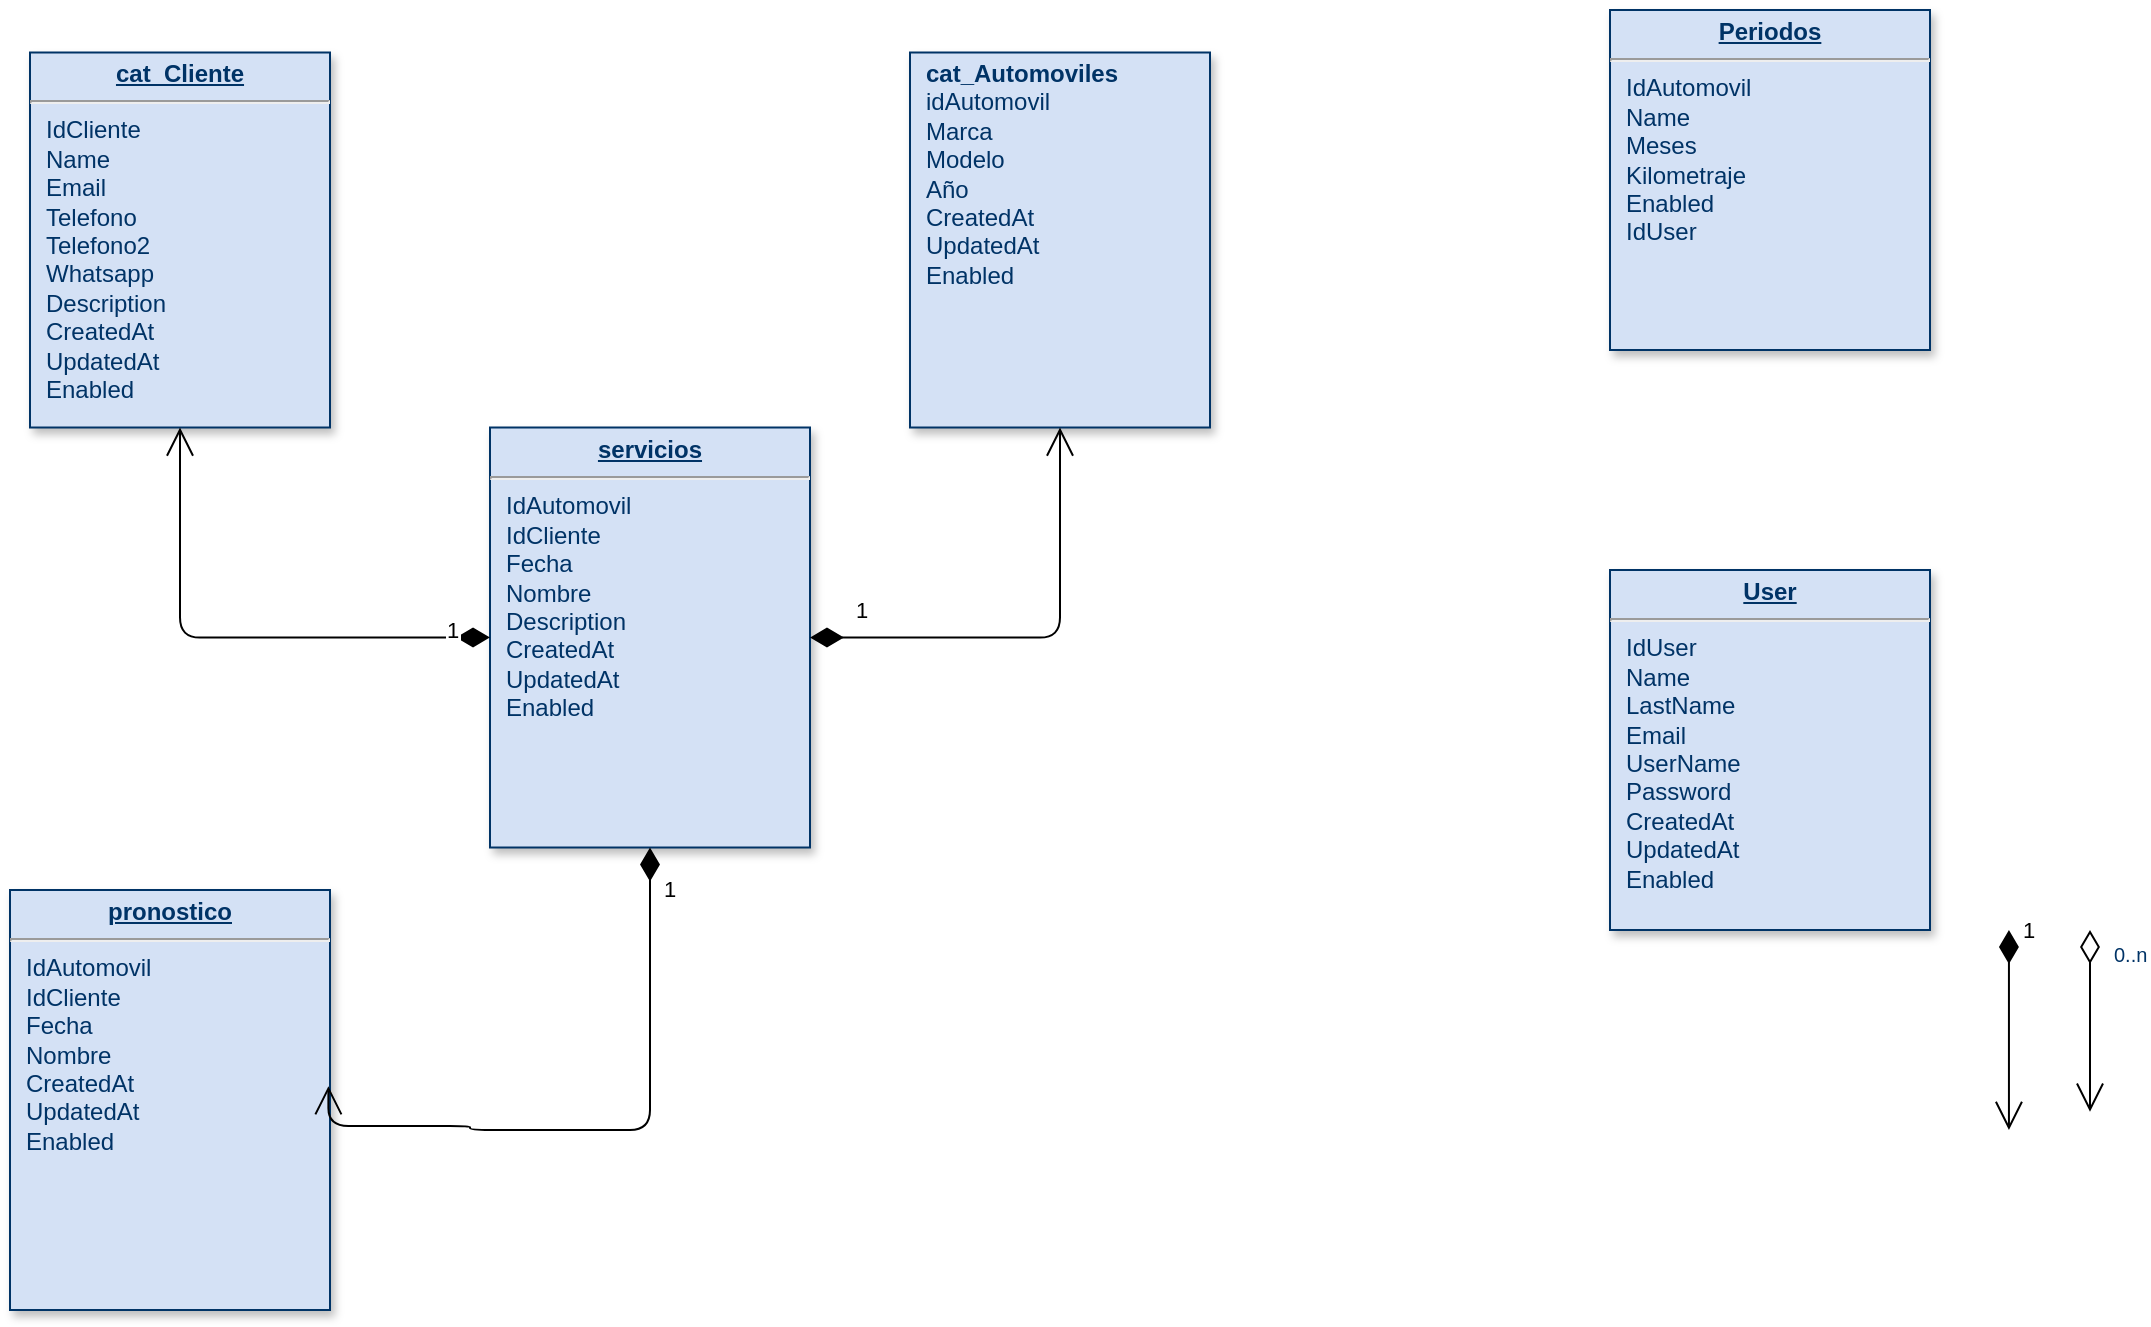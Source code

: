 <mxfile version="20.8.23" type="github">
  <diagram name="Page-1" id="efa7a0a1-bf9b-a30e-e6df-94a7791c09e9">
    <mxGraphModel dx="2098" dy="1242" grid="1" gridSize="10" guides="1" tooltips="1" connect="1" arrows="1" fold="1" page="1" pageScale="1" pageWidth="1100" pageHeight="850" background="none" math="0" shadow="0">
      <root>
        <mxCell id="0" />
        <mxCell id="1" parent="0" />
        <mxCell id="22" value="&lt;p style=&quot;margin: 0px; margin-top: 4px; text-align: center; text-decoration: underline;&quot;&gt;&lt;strong&gt;User&lt;/strong&gt;&lt;/p&gt;&lt;hr&gt;&lt;p style=&quot;margin: 0px; margin-left: 8px;&quot;&gt;IdUser&lt;/p&gt;&lt;p style=&quot;margin: 0px; margin-left: 8px;&quot;&gt;&lt;span style=&quot;background-color: initial;&quot;&gt;Name&lt;/span&gt;&lt;br&gt;&lt;/p&gt;&lt;p style=&quot;margin: 0px; margin-left: 8px;&quot;&gt;LastName&lt;/p&gt;&lt;p style=&quot;margin: 0px; margin-left: 8px;&quot;&gt;Email&lt;/p&gt;&lt;p style=&quot;margin: 0px; margin-left: 8px;&quot;&gt;UserName&lt;/p&gt;&lt;p style=&quot;margin: 0px; margin-left: 8px;&quot;&gt;Password&lt;/p&gt;&lt;p style=&quot;margin: 0px; margin-left: 8px;&quot;&gt;CreatedAt&lt;/p&gt;&lt;p style=&quot;margin: 0px; margin-left: 8px;&quot;&gt;UpdatedAt&lt;/p&gt;&lt;p style=&quot;margin: 0px; margin-left: 8px;&quot;&gt;Enabled&lt;/p&gt;" style="verticalAlign=top;align=left;overflow=fill;fontSize=12;fontFamily=Helvetica;html=1;strokeColor=#003366;shadow=1;fillColor=#D4E1F5;fontColor=#003366" parent="1" vertex="1">
          <mxGeometry x="825" y="300" width="160.0" height="180" as="geometry" />
        </mxCell>
        <mxCell id="24" value="&lt;p style=&quot;margin: 0px; margin-top: 4px; text-align: center; text-decoration: underline;&quot;&gt;&lt;strong&gt;cat_Cliente&lt;/strong&gt;&lt;/p&gt;&lt;hr&gt;&lt;p style=&quot;margin: 0px; margin-left: 8px;&quot;&gt;IdCliente&lt;/p&gt;&lt;p style=&quot;margin: 0px; margin-left: 8px;&quot;&gt;&lt;span style=&quot;background-color: initial;&quot;&gt;Name&lt;/span&gt;&lt;br&gt;&lt;/p&gt;&lt;p style=&quot;border-color: var(--border-color); margin: 0px 0px 0px 8px;&quot;&gt;Email&lt;/p&gt;&lt;p style=&quot;border-color: var(--border-color); margin: 0px 0px 0px 8px;&quot;&gt;Telefono&lt;/p&gt;&lt;p style=&quot;border-color: var(--border-color); margin: 0px 0px 0px 8px;&quot;&gt;Telefono2&lt;/p&gt;&lt;p style=&quot;border-color: var(--border-color); margin: 0px 0px 0px 8px;&quot;&gt;Whatsapp&lt;/p&gt;&lt;p style=&quot;margin: 0px; margin-left: 8px;&quot;&gt;Description&lt;/p&gt;&lt;p style=&quot;margin: 0px; margin-left: 8px;&quot;&gt;CreatedAt&lt;/p&gt;&lt;p style=&quot;margin: 0px; margin-left: 8px;&quot;&gt;UpdatedAt&lt;/p&gt;&lt;p style=&quot;margin: 0px; margin-left: 8px;&quot;&gt;Enabled&lt;/p&gt;" style="verticalAlign=top;align=left;overflow=fill;fontSize=12;fontFamily=Helvetica;html=1;strokeColor=#003366;shadow=1;fillColor=#D4E1F5;fontColor=#003366" parent="1" vertex="1">
          <mxGeometry x="35" y="41.25" width="150" height="187.5" as="geometry" />
        </mxCell>
        <mxCell id="26" value="&lt;p style=&quot;margin: 0px; margin-top: 4px; text-align: center; text-decoration: underline;&quot;&gt;&lt;b&gt;Periodos&lt;/b&gt;&lt;/p&gt;&lt;hr&gt;&lt;p style=&quot;margin: 0px; margin-left: 8px;&quot;&gt;IdAutomovil&lt;/p&gt;&lt;p style=&quot;margin: 0px; margin-left: 8px;&quot;&gt;Name&lt;/p&gt;&lt;p style=&quot;margin: 0px; margin-left: 8px;&quot;&gt;Meses&lt;/p&gt;&lt;p style=&quot;margin: 0px; margin-left: 8px;&quot;&gt;Kilometraje&lt;/p&gt;&lt;p style=&quot;margin: 0px; margin-left: 8px;&quot;&gt;Enabled&lt;/p&gt;&lt;p style=&quot;margin: 0px; margin-left: 8px;&quot;&gt;IdUser&lt;/p&gt;" style="verticalAlign=top;align=left;overflow=fill;fontSize=12;fontFamily=Helvetica;html=1;strokeColor=#003366;shadow=1;fillColor=#D4E1F5;fontColor=#003366" parent="1" vertex="1">
          <mxGeometry x="825" y="20" width="160" height="170" as="geometry" />
        </mxCell>
        <mxCell id="30" value="&lt;p style=&quot;margin: 0px; margin-top: 4px; text-align: center; text-decoration: underline;&quot;&gt;&lt;/p&gt;&lt;p style=&quot;margin: 0px; margin-left: 8px;&quot;&gt;&lt;b&gt;cat_Automoviles&lt;/b&gt;&lt;/p&gt;&lt;p style=&quot;margin: 0px; margin-left: 8px;&quot;&gt;idAutomovil&lt;/p&gt;&lt;p style=&quot;margin: 0px; margin-left: 8px;&quot;&gt;Marca&lt;/p&gt;&lt;p style=&quot;margin: 0px; margin-left: 8px;&quot;&gt;Modelo&lt;/p&gt;&lt;p style=&quot;margin: 0px; margin-left: 8px;&quot;&gt;Año&lt;/p&gt;&lt;p style=&quot;border-color: var(--border-color); margin: 0px 0px 0px 8px;&quot;&gt;CreatedAt&lt;/p&gt;&lt;p style=&quot;border-color: var(--border-color); margin: 0px 0px 0px 8px;&quot;&gt;UpdatedAt&lt;/p&gt;&lt;p style=&quot;border-color: var(--border-color); margin: 0px 0px 0px 8px;&quot;&gt;Enabled&lt;/p&gt;&lt;p style=&quot;margin: 0px; margin-left: 8px;&quot;&gt;&lt;br&gt;&lt;/p&gt;" style="verticalAlign=top;align=left;overflow=fill;fontSize=12;fontFamily=Helvetica;html=1;strokeColor=#003366;shadow=1;fillColor=#D4E1F5;fontColor=#003366" parent="1" vertex="1">
          <mxGeometry x="475" y="41.25" width="150" height="187.5" as="geometry" />
        </mxCell>
        <mxCell id="34" value="&lt;p style=&quot;margin: 0px ; margin-top: 4px ; text-align: center ; text-decoration: underline&quot;&gt;&lt;strong&gt;servicios&lt;/strong&gt;&lt;/p&gt;&lt;hr style=&quot;border-color: var(--border-color);&quot;&gt;&lt;p style=&quot;border-color: var(--border-color); margin: 0px 0px 0px 8px;&quot;&gt;IdAutomovil&lt;/p&gt;&lt;p style=&quot;border-color: var(--border-color); margin: 0px 0px 0px 8px;&quot;&gt;IdCliente&lt;/p&gt;&lt;p style=&quot;border-color: var(--border-color); margin: 0px 0px 0px 8px;&quot;&gt;Fecha&lt;/p&gt;&lt;p style=&quot;border-color: var(--border-color); margin: 0px 0px 0px 8px;&quot;&gt;Nombre&lt;/p&gt;&lt;p style=&quot;border-color: var(--border-color); margin: 0px 0px 0px 8px;&quot;&gt;Description&lt;br&gt;&lt;/p&gt;&lt;p style=&quot;border-color: var(--border-color); margin: 0px 0px 0px 8px;&quot;&gt;CreatedAt&lt;/p&gt;&lt;p style=&quot;border-color: var(--border-color); margin: 0px 0px 0px 8px;&quot;&gt;UpdatedAt&lt;/p&gt;&lt;p style=&quot;border-color: var(--border-color); margin: 0px 0px 0px 8px;&quot;&gt;Enabled&lt;/p&gt;" style="verticalAlign=top;align=left;overflow=fill;fontSize=12;fontFamily=Helvetica;html=1;strokeColor=#003366;shadow=1;fillColor=#D4E1F5;fontColor=#003366" parent="1" vertex="1">
          <mxGeometry x="265" y="228.75" width="160" height="210" as="geometry" />
        </mxCell>
        <mxCell id="36" value="" style="endArrow=open;endSize=12;startArrow=diamondThin;startSize=14;startFill=0;edgeStyle=orthogonalEdgeStyle;" parent="1" edge="1">
          <mxGeometry x="675" y="428.36" as="geometry">
            <mxPoint x="1065" y="480.0" as="sourcePoint" />
            <mxPoint x="1065" y="570.86" as="targetPoint" />
          </mxGeometry>
        </mxCell>
        <mxCell id="37" value="0..n" style="resizable=0;align=left;verticalAlign=top;labelBackgroundColor=#ffffff;fontSize=10;strokeColor=#003366;shadow=1;fillColor=#D4E1F5;fontColor=#003366" parent="36" connectable="0" vertex="1">
          <mxGeometry x="-1" relative="1" as="geometry">
            <mxPoint x="10" as="offset" />
          </mxGeometry>
        </mxCell>
        <mxCell id="103" value="1" style="endArrow=open;endSize=12;startArrow=diamondThin;startSize=14;startFill=1;edgeStyle=orthogonalEdgeStyle;align=left;verticalAlign=bottom;exitX=0;exitY=0.5;exitDx=0;exitDy=0;entryX=0.5;entryY=1;entryDx=0;entryDy=0;" parent="1" source="34" target="24" edge="1">
          <mxGeometry x="-0.818" y="5.0" relative="1" as="geometry">
            <mxPoint x="93" y="400.0" as="sourcePoint" />
            <mxPoint x="203" y="400.0" as="targetPoint" />
            <mxPoint as="offset" />
          </mxGeometry>
        </mxCell>
        <mxCell id="6-5y2En77oINWxy6_Guc-116" value="1" style="endArrow=open;endSize=12;startArrow=diamondThin;startSize=14;startFill=1;edgeStyle=orthogonalEdgeStyle;align=left;verticalAlign=bottom;" edge="1" parent="1">
          <mxGeometry x="-0.818" y="5.0" relative="1" as="geometry">
            <mxPoint x="1024.47" y="480.0" as="sourcePoint" />
            <mxPoint x="1024.47" y="580" as="targetPoint" />
            <mxPoint as="offset" />
          </mxGeometry>
        </mxCell>
        <mxCell id="6-5y2En77oINWxy6_Guc-121" value="1" style="endArrow=open;endSize=12;startArrow=diamondThin;startSize=14;startFill=1;edgeStyle=orthogonalEdgeStyle;align=left;verticalAlign=bottom;exitX=1;exitY=0.5;exitDx=0;exitDy=0;entryX=0.5;entryY=1;entryDx=0;entryDy=0;" edge="1" parent="1" source="34" target="30">
          <mxGeometry x="-0.818" y="5.0" relative="1" as="geometry">
            <mxPoint x="275" y="315" as="sourcePoint" />
            <mxPoint x="25" y="235" as="targetPoint" />
            <mxPoint as="offset" />
          </mxGeometry>
        </mxCell>
        <mxCell id="6-5y2En77oINWxy6_Guc-122" value="&lt;p style=&quot;margin: 0px ; margin-top: 4px ; text-align: center ; text-decoration: underline&quot;&gt;&lt;strong&gt;pronostico&lt;/strong&gt;&lt;/p&gt;&lt;hr style=&quot;border-color: var(--border-color);&quot;&gt;&lt;p style=&quot;border-color: var(--border-color); margin: 0px 0px 0px 8px;&quot;&gt;IdAutomovil&lt;/p&gt;&lt;p style=&quot;border-color: var(--border-color); margin: 0px 0px 0px 8px;&quot;&gt;IdCliente&lt;/p&gt;&lt;p style=&quot;border-color: var(--border-color); margin: 0px 0px 0px 8px;&quot;&gt;Fecha&lt;/p&gt;&lt;p style=&quot;border-color: var(--border-color); margin: 0px 0px 0px 8px;&quot;&gt;Nombre&lt;/p&gt;&lt;p style=&quot;border-color: var(--border-color); margin: 0px 0px 0px 8px;&quot;&gt;CreatedAt&lt;/p&gt;&lt;p style=&quot;border-color: var(--border-color); margin: 0px 0px 0px 8px;&quot;&gt;UpdatedAt&lt;/p&gt;&lt;p style=&quot;border-color: var(--border-color); margin: 0px 0px 0px 8px;&quot;&gt;Enabled&lt;/p&gt;" style="verticalAlign=top;align=left;overflow=fill;fontSize=12;fontFamily=Helvetica;html=1;strokeColor=#003366;shadow=1;fillColor=#D4E1F5;fontColor=#003366" vertex="1" parent="1">
          <mxGeometry x="25" y="460" width="160" height="210" as="geometry" />
        </mxCell>
        <mxCell id="6-5y2En77oINWxy6_Guc-123" value="1" style="endArrow=open;endSize=12;startArrow=diamondThin;startSize=14;startFill=1;align=left;verticalAlign=bottom;entryX=0.995;entryY=0.467;entryDx=0;entryDy=0;edgeStyle=orthogonalEdgeStyle;entryPerimeter=0;" edge="1" parent="1" source="34" target="6-5y2En77oINWxy6_Guc-122">
          <mxGeometry x="-0.818" y="5.0" relative="1" as="geometry">
            <mxPoint x="275" y="315" as="sourcePoint" />
            <mxPoint x="25" y="400" as="targetPoint" />
            <mxPoint as="offset" />
            <Array as="points">
              <mxPoint x="345" y="580" />
              <mxPoint x="255" y="580" />
              <mxPoint x="255" y="578" />
            </Array>
          </mxGeometry>
        </mxCell>
      </root>
    </mxGraphModel>
  </diagram>
</mxfile>
